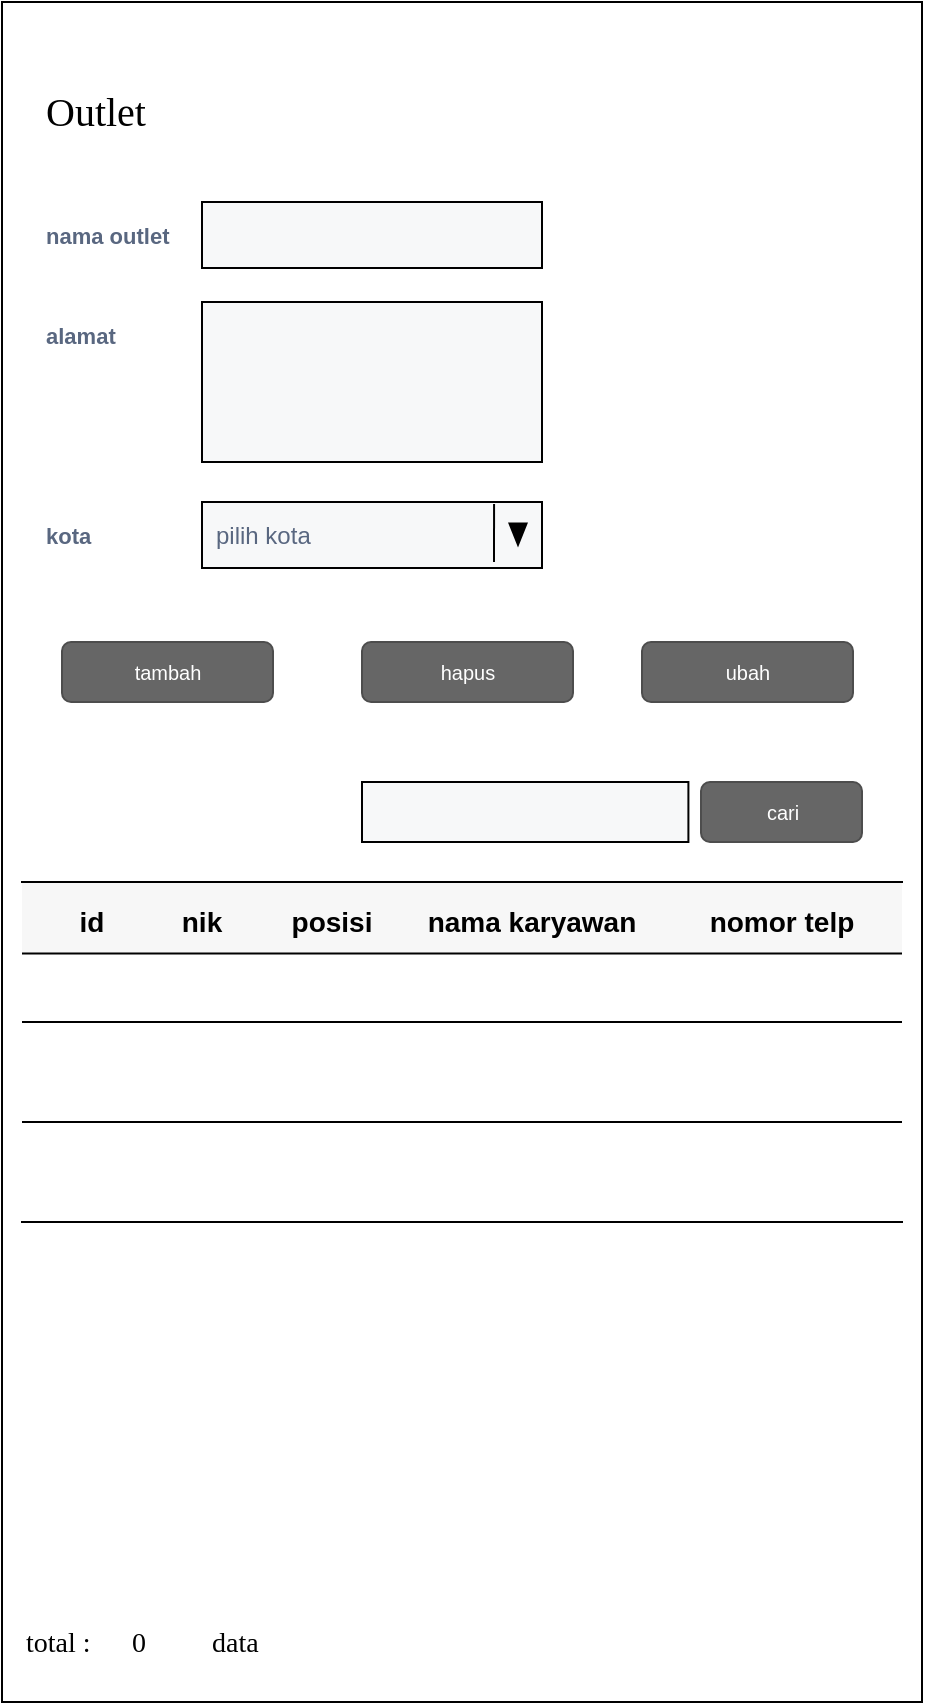 <mxfile version="12.8.1" type="github">
  <diagram id="237JdWOQ8wFD-5LmpeCp" name="Page-1">
    <mxGraphModel dx="868" dy="439" grid="1" gridSize="10" guides="1" tooltips="1" connect="1" arrows="1" fold="1" page="1" pageScale="1" pageWidth="850" pageHeight="1100" math="0" shadow="0">
      <root>
        <mxCell id="0" />
        <mxCell id="1" parent="0" />
        <mxCell id="aQaRg4ST8kUPh2lTjFK--1" value="" style="whiteSpace=wrap;html=1;rounded=0;shadow=0;labelBackgroundColor=none;strokeColor=#000000;strokeWidth=1;fillColor=none;fontFamily=Verdana;fontSize=12;fontColor=#000000;align=center;comic=0;" vertex="1" parent="1">
          <mxGeometry x="100" y="50" width="460" height="850" as="geometry" />
        </mxCell>
        <mxCell id="aQaRg4ST8kUPh2lTjFK--2" value="Outlet" style="text;html=1;points=[];align=left;verticalAlign=top;spacingTop=-4;fontSize=20;fontFamily=Verdana" vertex="1" parent="1">
          <mxGeometry x="120" y="90" width="420" height="20" as="geometry" />
        </mxCell>
        <mxCell id="aQaRg4ST8kUPh2lTjFK--3" value="" style="shape=partialRectangle;right=0;left=0;strokeColor=#000000;fillColor=#ffffff;whiteSpace=wrap;" vertex="1" parent="1">
          <mxGeometry x="110" y="490" width="440" height="170" as="geometry" />
        </mxCell>
        <mxCell id="aQaRg4ST8kUPh2lTjFK--4" value="" style="html=1;shadow=0;dashed=0;shape=mxgraph.bootstrap.horLines;strokeColor=inherit;fillColor=#000000;fillOpacity=3;resizeWidth=1;" vertex="1" parent="aQaRg4ST8kUPh2lTjFK--3">
          <mxGeometry width="440" height="40" relative="1" as="geometry" />
        </mxCell>
        <mxCell id="aQaRg4ST8kUPh2lTjFK--5" value="id" style="html=1;shadow=0;dashed=0;shape=mxgraph.bootstrap.rect;strokeColor=none;fillColor=none;fontSize=14;fontStyle=1;align=center;whiteSpace=wrap;resizeHeight=1;" vertex="1" parent="aQaRg4ST8kUPh2lTjFK--4">
          <mxGeometry width="50" height="40" relative="1" as="geometry">
            <mxPoint x="10" as="offset" />
          </mxGeometry>
        </mxCell>
        <mxCell id="aQaRg4ST8kUPh2lTjFK--6" value="nik" style="html=1;shadow=0;dashed=0;shape=mxgraph.bootstrap.rect;strokeColor=none;fillColor=none;fontSize=14;fontStyle=1;align=center;whiteSpace=wrap;resizeHeight=1;" vertex="1" parent="aQaRg4ST8kUPh2lTjFK--4">
          <mxGeometry width="60" height="40" relative="1" as="geometry">
            <mxPoint x="60" as="offset" />
          </mxGeometry>
        </mxCell>
        <mxCell id="aQaRg4ST8kUPh2lTjFK--7" value="posisi" style="html=1;shadow=0;dashed=0;shape=mxgraph.bootstrap.rect;strokeColor=none;fillColor=none;fontSize=14;fontStyle=1;align=center;whiteSpace=wrap;resizeHeight=1;" vertex="1" parent="aQaRg4ST8kUPh2lTjFK--4">
          <mxGeometry width="70" height="40" relative="1" as="geometry">
            <mxPoint x="120" as="offset" />
          </mxGeometry>
        </mxCell>
        <mxCell id="aQaRg4ST8kUPh2lTjFK--8" value="nama karyawan" style="html=1;shadow=0;dashed=0;shape=mxgraph.bootstrap.rect;strokeColor=none;fillColor=none;fontSize=14;fontStyle=1;align=center;whiteSpace=wrap;resizeHeight=1;" vertex="1" parent="aQaRg4ST8kUPh2lTjFK--4">
          <mxGeometry width="130" height="40" relative="1" as="geometry">
            <mxPoint x="190" as="offset" />
          </mxGeometry>
        </mxCell>
        <mxCell id="aQaRg4ST8kUPh2lTjFK--9" value="nomor telp" style="html=1;shadow=0;dashed=0;shape=mxgraph.bootstrap.rect;strokeColor=none;fillColor=none;fontSize=14;fontStyle=1;align=center;whiteSpace=wrap;resizeHeight=1;" vertex="1" parent="aQaRg4ST8kUPh2lTjFK--4">
          <mxGeometry width="120" height="40" relative="1" as="geometry">
            <mxPoint x="320" as="offset" />
          </mxGeometry>
        </mxCell>
        <mxCell id="aQaRg4ST8kUPh2lTjFK--10" value="" style="strokeColor=#000000;fillColor=inherit;gradientColor=inherit;html=1;shadow=0;dashed=0;shape=mxgraph.bootstrap.horLines;resizeWidth=1;" vertex="1" parent="aQaRg4ST8kUPh2lTjFK--3">
          <mxGeometry width="440" height="50" relative="1" as="geometry">
            <mxPoint y="120" as="offset" />
          </mxGeometry>
        </mxCell>
        <mxCell id="aQaRg4ST8kUPh2lTjFK--11" value="" style="strokeColor=#000000;fillColor=inherit;gradientColor=inherit;html=1;shadow=0;dashed=0;shape=mxgraph.bootstrap.horLines;resizeWidth=1;" vertex="1" parent="aQaRg4ST8kUPh2lTjFK--3">
          <mxGeometry y="35.79" width="440" height="34.21" as="geometry">
            <mxPoint y="140" as="offset" />
          </mxGeometry>
        </mxCell>
        <mxCell id="aQaRg4ST8kUPh2lTjFK--12" value="" style="group" vertex="1" connectable="0" parent="1">
          <mxGeometry x="120" y="150" width="250" height="33" as="geometry" />
        </mxCell>
        <mxCell id="aQaRg4ST8kUPh2lTjFK--13" value="nama outlet" style="fillColor=none;strokeColor=none;html=1;fontSize=11;fontStyle=0;align=left;fontColor=#596780;fontStyle=1;fontSize=11;comic=0;" vertex="1" parent="aQaRg4ST8kUPh2lTjFK--12">
          <mxGeometry y="6.5" width="70" height="20" as="geometry" />
        </mxCell>
        <mxCell id="aQaRg4ST8kUPh2lTjFK--14" value="" style="rounded=0;arcSize=9;fillColor=#F7F8F9;align=left;spacingLeft=5;strokeColor=#000000;html=1;strokeWidth=1;fontColor=#596780;fontSize=12;comic=0;" vertex="1" parent="aQaRg4ST8kUPh2lTjFK--12">
          <mxGeometry x="80" width="170" height="33" as="geometry" />
        </mxCell>
        <mxCell id="aQaRg4ST8kUPh2lTjFK--19" value="" style="group" vertex="1" connectable="0" parent="1">
          <mxGeometry x="110" y="860" width="132.75" height="20" as="geometry" />
        </mxCell>
        <mxCell id="aQaRg4ST8kUPh2lTjFK--20" value="total :&amp;nbsp;" style="text;html=1;points=[];align=left;verticalAlign=top;spacingTop=-4;fontSize=14;fontFamily=Verdana" vertex="1" parent="aQaRg4ST8kUPh2lTjFK--19">
          <mxGeometry width="50" height="20" as="geometry" />
        </mxCell>
        <mxCell id="aQaRg4ST8kUPh2lTjFK--21" value="0" style="text;html=1;points=[];align=left;verticalAlign=top;spacingTop=-4;fontSize=14;fontFamily=Verdana" vertex="1" parent="aQaRg4ST8kUPh2lTjFK--19">
          <mxGeometry x="52.75" width="40" height="20" as="geometry" />
        </mxCell>
        <mxCell id="aQaRg4ST8kUPh2lTjFK--22" value="data" style="text;html=1;points=[];align=left;verticalAlign=top;spacingTop=-4;fontSize=14;fontFamily=Verdana" vertex="1" parent="aQaRg4ST8kUPh2lTjFK--19">
          <mxGeometry x="92.75" width="40" height="20" as="geometry" />
        </mxCell>
        <mxCell id="aQaRg4ST8kUPh2lTjFK--23" value="" style="group" vertex="1" connectable="0" parent="1">
          <mxGeometry x="280" y="440" width="250" height="30" as="geometry" />
        </mxCell>
        <mxCell id="aQaRg4ST8kUPh2lTjFK--24" value="" style="rounded=0;arcSize=9;fillColor=#F7F8F9;align=left;spacingLeft=5;strokeColor=#000000;html=1;strokeWidth=1;fontColor=#596780;fontSize=12;comic=0;" vertex="1" parent="aQaRg4ST8kUPh2lTjFK--23">
          <mxGeometry width="163.2" height="30" as="geometry" />
        </mxCell>
        <mxCell id="aQaRg4ST8kUPh2lTjFK--25" value="cari" style="rounded=1;html=1;shadow=0;dashed=0;whiteSpace=wrap;fontSize=10;fillColor=#666666;align=center;strokeColor=#4D4D4D;fontColor=#ffffff;comic=0;" vertex="1" parent="aQaRg4ST8kUPh2lTjFK--23">
          <mxGeometry x="169.5" width="80.5" height="30" as="geometry" />
        </mxCell>
        <mxCell id="aQaRg4ST8kUPh2lTjFK--26" value="" style="group" vertex="1" connectable="0" parent="1">
          <mxGeometry x="130" y="370" width="395.5" height="30" as="geometry" />
        </mxCell>
        <mxCell id="aQaRg4ST8kUPh2lTjFK--27" value="tambah" style="rounded=1;html=1;shadow=0;dashed=0;whiteSpace=wrap;fontSize=10;fillColor=#666666;align=center;strokeColor=#4D4D4D;fontColor=#ffffff;comic=0;" vertex="1" parent="aQaRg4ST8kUPh2lTjFK--26">
          <mxGeometry width="105.5" height="30" as="geometry" />
        </mxCell>
        <mxCell id="aQaRg4ST8kUPh2lTjFK--28" value="hapus" style="rounded=1;html=1;shadow=0;dashed=0;whiteSpace=wrap;fontSize=10;fillColor=#666666;align=center;strokeColor=#4D4D4D;fontColor=#ffffff;comic=0;" vertex="1" parent="aQaRg4ST8kUPh2lTjFK--26">
          <mxGeometry x="150" width="105.5" height="30" as="geometry" />
        </mxCell>
        <mxCell id="aQaRg4ST8kUPh2lTjFK--29" value="ubah" style="rounded=1;html=1;shadow=0;dashed=0;whiteSpace=wrap;fontSize=10;fillColor=#666666;align=center;strokeColor=#4D4D4D;fontColor=#ffffff;comic=0;" vertex="1" parent="aQaRg4ST8kUPh2lTjFK--26">
          <mxGeometry x="290" width="105.5" height="30" as="geometry" />
        </mxCell>
        <mxCell id="aQaRg4ST8kUPh2lTjFK--30" value="" style="group" vertex="1" connectable="0" parent="1">
          <mxGeometry x="120" y="300" width="250" height="33" as="geometry" />
        </mxCell>
        <mxCell id="aQaRg4ST8kUPh2lTjFK--31" value="kota" style="fillColor=none;strokeColor=none;html=1;fontSize=11;fontStyle=0;align=left;fontColor=#596780;fontStyle=1;fontSize=11;comic=0;" vertex="1" parent="aQaRg4ST8kUPh2lTjFK--30">
          <mxGeometry y="6.5" width="70" height="20" as="geometry" />
        </mxCell>
        <mxCell id="aQaRg4ST8kUPh2lTjFK--32" value="" style="group" vertex="1" connectable="0" parent="aQaRg4ST8kUPh2lTjFK--30">
          <mxGeometry x="80" width="170" height="33" as="geometry" />
        </mxCell>
        <mxCell id="aQaRg4ST8kUPh2lTjFK--33" value="pilih kota" style="rounded=0;arcSize=9;fillColor=#F7F8F9;align=left;spacingLeft=5;strokeColor=#000000;html=1;strokeWidth=1;fontColor=#596780;fontSize=12;comic=0;" vertex="1" parent="aQaRg4ST8kUPh2lTjFK--32">
          <mxGeometry width="170" height="33" as="geometry" />
        </mxCell>
        <mxCell id="aQaRg4ST8kUPh2lTjFK--34" value="" style="shape=triangle;direction=south;strokeColor=none;fillColor=#000000;" vertex="1" parent="aQaRg4ST8kUPh2lTjFK--32">
          <mxGeometry x="153" y="10.25" width="10" height="12.5" as="geometry">
            <mxPoint x="-25" y="-2.5" as="offset" />
          </mxGeometry>
        </mxCell>
        <mxCell id="aQaRg4ST8kUPh2lTjFK--35" value="" style="endArrow=none;html=1;entryX=0.859;entryY=0.03;entryDx=0;entryDy=0;entryPerimeter=0;" edge="1" parent="aQaRg4ST8kUPh2lTjFK--32" target="aQaRg4ST8kUPh2lTjFK--33">
          <mxGeometry width="50" height="50" relative="1" as="geometry">
            <mxPoint x="146" y="30" as="sourcePoint" />
            <mxPoint x="120" y="-30" as="targetPoint" />
          </mxGeometry>
        </mxCell>
        <mxCell id="aQaRg4ST8kUPh2lTjFK--36" value="" style="group" vertex="1" connectable="0" parent="1">
          <mxGeometry x="120" y="200" width="250" height="80" as="geometry" />
        </mxCell>
        <mxCell id="aQaRg4ST8kUPh2lTjFK--37" value="alamat" style="fillColor=none;strokeColor=none;html=1;fontSize=11;fontStyle=0;align=left;fontColor=#596780;fontStyle=1;fontSize=11;comic=0;" vertex="1" parent="aQaRg4ST8kUPh2lTjFK--36">
          <mxGeometry y="6.5" width="70" height="20" as="geometry" />
        </mxCell>
        <mxCell id="aQaRg4ST8kUPh2lTjFK--38" value="" style="rounded=0;arcSize=9;fillColor=#F7F8F9;align=left;spacingLeft=5;strokeColor=#000000;html=1;strokeWidth=1;fontColor=#596780;fontSize=12;comic=0;" vertex="1" parent="aQaRg4ST8kUPh2lTjFK--36">
          <mxGeometry x="80" width="170" height="80" as="geometry" />
        </mxCell>
      </root>
    </mxGraphModel>
  </diagram>
</mxfile>
